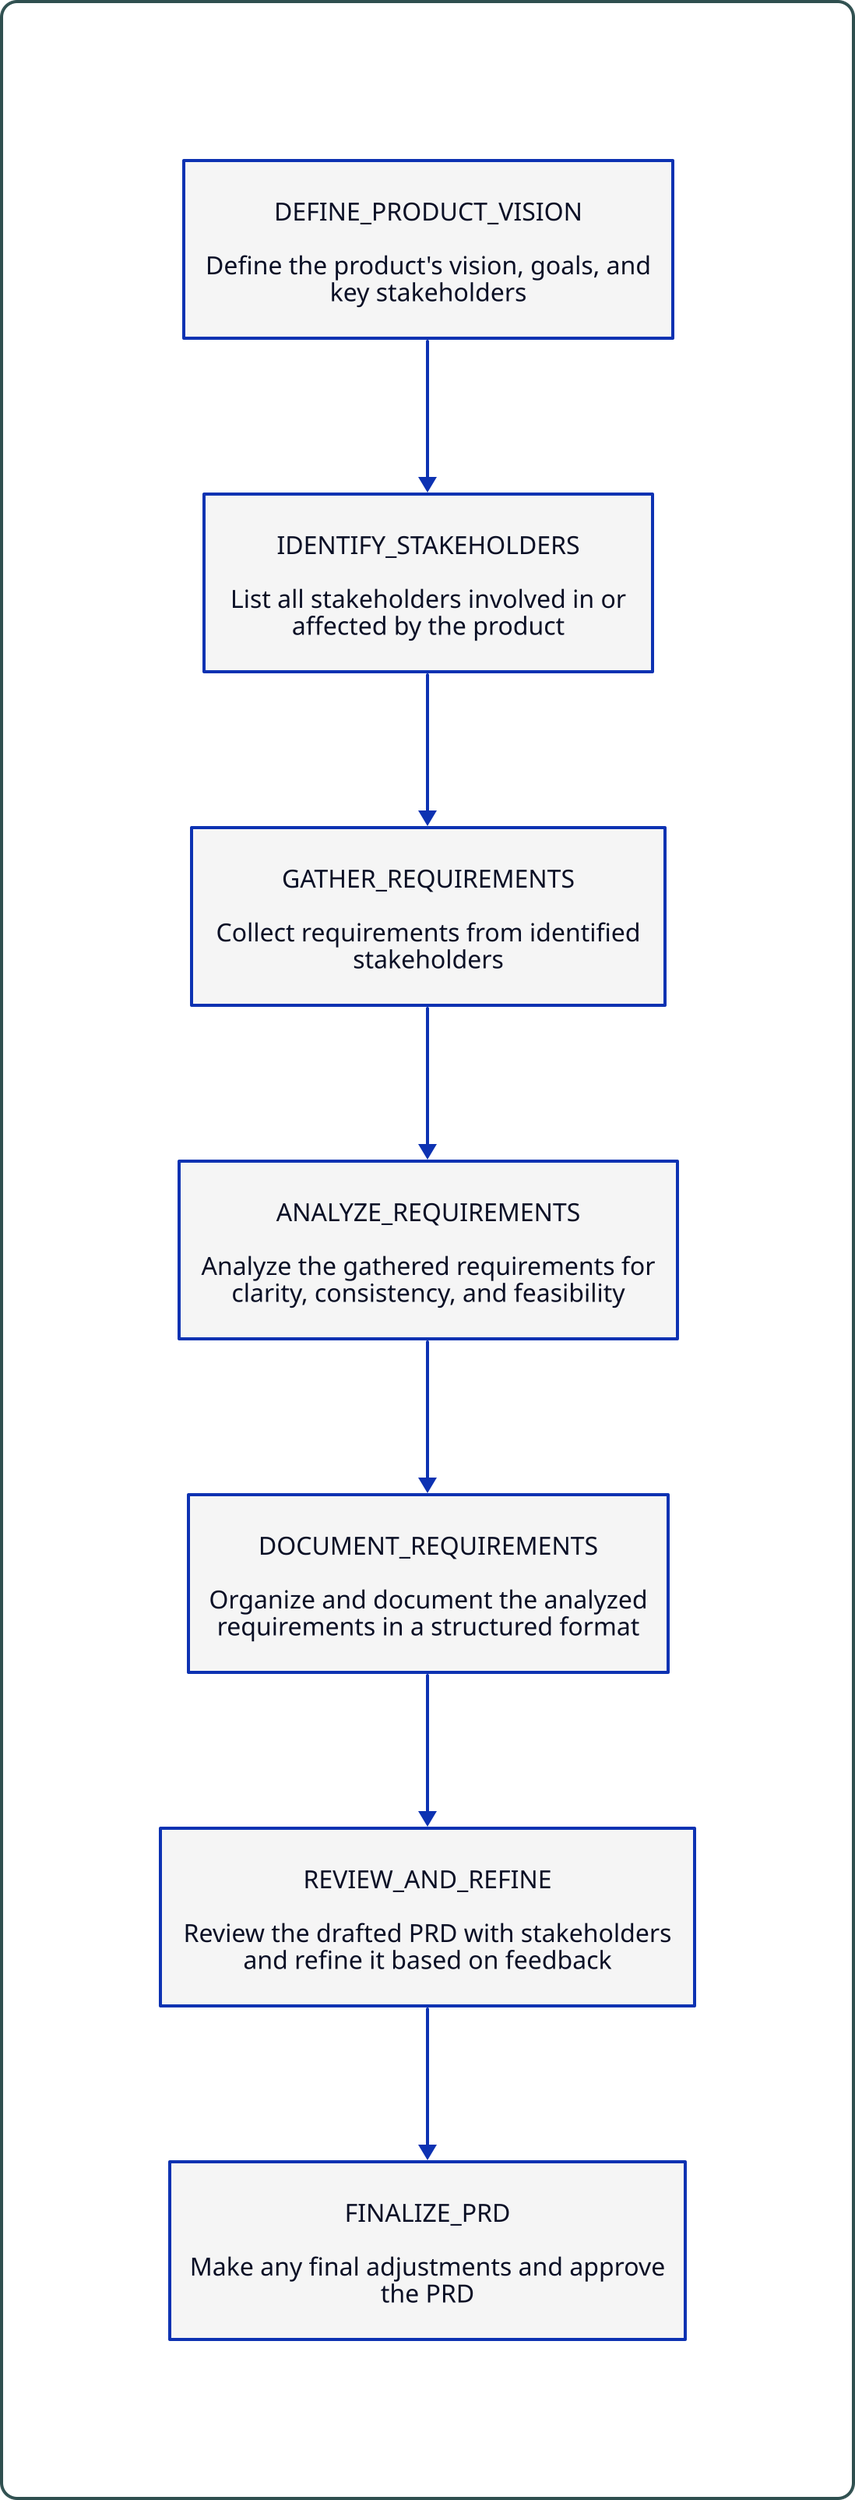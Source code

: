 # CreatePRDDocument

# Generate a Product Requirements Document (PRD) through a series of granular steps

direction: down

# Global styles
style {
  stroke: "#2f4f4f"
  stroke-width: "2"
  border-radius: "10"
  font-size: "14"
  shadow: "true"
}

define_product_vision: "DEFINE_PRODUCT_VISION\n\nDefine the product's vision, goals, and\nkey stakeholders" {
  style.fill: "#f5f5f5"
}

identify_stakeholders: "IDENTIFY_STAKEHOLDERS\n\nList all stakeholders involved in or\naffected by the product" {
  style.fill: "#f5f5f5"
}
define_product_vision -> identify_stakeholders

gather_requirements: "GATHER_REQUIREMENTS\n\nCollect requirements from identified\nstakeholders" {
  style.fill: "#f5f5f5"
}
identify_stakeholders -> gather_requirements

analyze_requirements: "ANALYZE_REQUIREMENTS\n\nAnalyze the gathered requirements for\nclarity, consistency, and feasibility" {
  style.fill: "#f5f5f5"
}
gather_requirements -> analyze_requirements

document_requirements: "DOCUMENT_REQUIREMENTS\n\nOrganize and document the analyzed\nrequirements in a structured format" {
  style.fill: "#f5f5f5"
}
analyze_requirements -> document_requirements

review_and_refine: "REVIEW_AND_REFINE\n\nReview the drafted PRD with stakeholders\nand refine it based on feedback" {
  style.fill: "#f5f5f5"
}
document_requirements -> review_and_refine

finalize_prd: "FINALIZE_PRD\n\nMake any final adjustments and approve\nthe PRD" {
  style.fill: "#f5f5f5"
}
review_and_refine -> finalize_prd
